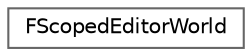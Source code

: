 digraph "Graphical Class Hierarchy"
{
 // INTERACTIVE_SVG=YES
 // LATEX_PDF_SIZE
  bgcolor="transparent";
  edge [fontname=Helvetica,fontsize=10,labelfontname=Helvetica,labelfontsize=10];
  node [fontname=Helvetica,fontsize=10,shape=box,height=0.2,width=0.4];
  rankdir="LR";
  Node0 [id="Node000000",label="FScopedEditorWorld",height=0.2,width=0.4,color="grey40", fillcolor="white", style="filled",URL="$de/dca/classFScopedEditorWorld.html",tooltip="A helper RAII class to initialize / destroy an editor world."];
}
